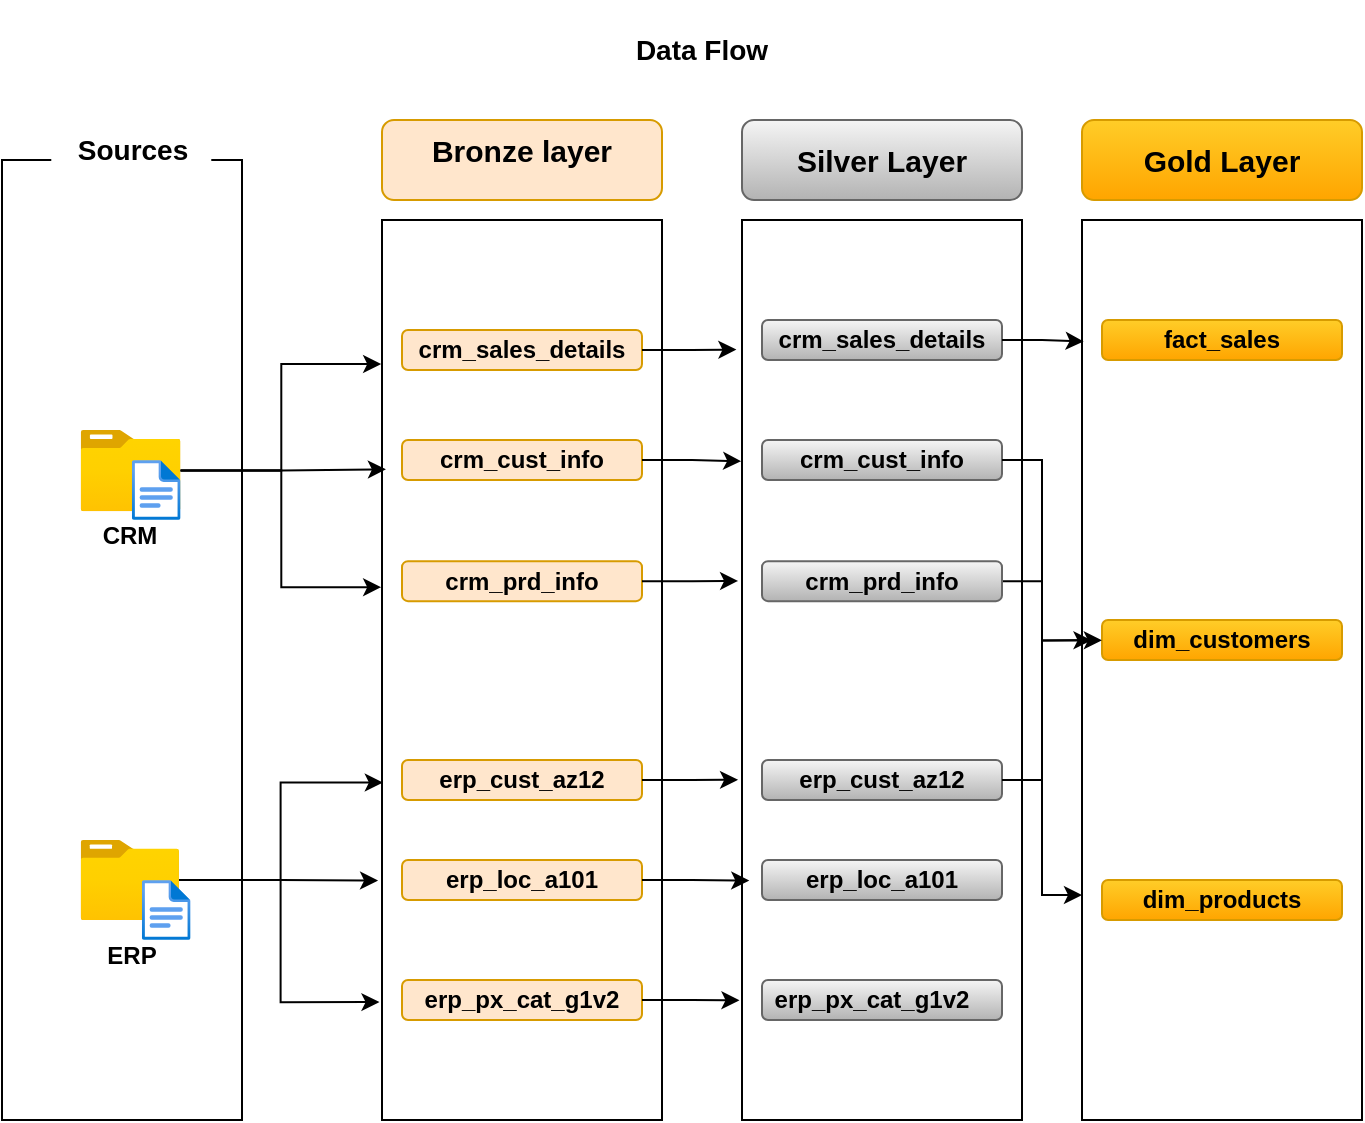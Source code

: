 <mxfile version="28.0.6">
  <diagram name="Page-1" id="IRP7fcskdjtLhyDf07wi">
    <mxGraphModel dx="692" dy="595" grid="1" gridSize="10" guides="1" tooltips="1" connect="1" arrows="1" fold="1" page="1" pageScale="1" pageWidth="850" pageHeight="1100" math="0" shadow="0">
      <root>
        <mxCell id="0" />
        <mxCell id="1" parent="0" />
        <mxCell id="LJ6CT2J7k7fD3QJaMvCB-1" value="" style="rounded=0;whiteSpace=wrap;html=1;fillColor=none;" vertex="1" parent="1">
          <mxGeometry x="20" y="90" width="120" height="480" as="geometry" />
        </mxCell>
        <mxCell id="LJ6CT2J7k7fD3QJaMvCB-2" value="" style="image;aspect=fixed;html=1;points=[];align=center;fontSize=12;image=img/lib/azure2/general/Folder_Blank.svg;" vertex="1" parent="1">
          <mxGeometry x="59.28" y="225" width="50" height="40.58" as="geometry" />
        </mxCell>
        <mxCell id="LJ6CT2J7k7fD3QJaMvCB-3" value="" style="image;aspect=fixed;html=1;points=[];align=center;fontSize=12;image=img/lib/azure2/general/File.svg;" vertex="1" parent="1">
          <mxGeometry x="84.93" y="240" width="24.35" height="30" as="geometry" />
        </mxCell>
        <mxCell id="LJ6CT2J7k7fD3QJaMvCB-4" value="" style="image;aspect=fixed;html=1;points=[];align=center;fontSize=12;image=img/lib/azure2/general/Folder_Blank.svg;" vertex="1" parent="1">
          <mxGeometry x="59.28" y="430" width="49.28" height="40" as="geometry" />
        </mxCell>
        <mxCell id="LJ6CT2J7k7fD3QJaMvCB-5" value="" style="image;aspect=fixed;html=1;points=[];align=center;fontSize=12;image=img/lib/azure2/general/File.svg;" vertex="1" parent="1">
          <mxGeometry x="89.93" y="450" width="24.35" height="30" as="geometry" />
        </mxCell>
        <mxCell id="LJ6CT2J7k7fD3QJaMvCB-6" value="&lt;b&gt;CRM&lt;/b&gt;&lt;div&gt;&lt;b&gt;&lt;br&gt;&lt;/b&gt;&lt;/div&gt;" style="text;html=1;align=center;verticalAlign=middle;whiteSpace=wrap;rounded=0;" vertex="1" parent="1">
          <mxGeometry x="54.28" y="270" width="60" height="30" as="geometry" />
        </mxCell>
        <mxCell id="LJ6CT2J7k7fD3QJaMvCB-7" value="&lt;b&gt;ERP&lt;/b&gt;&lt;div&gt;&lt;b&gt;&lt;br&gt;&lt;/b&gt;&lt;/div&gt;" style="text;html=1;align=center;verticalAlign=middle;whiteSpace=wrap;rounded=0;" vertex="1" parent="1">
          <mxGeometry x="54.64" y="480" width="60" height="30" as="geometry" />
        </mxCell>
        <mxCell id="LJ6CT2J7k7fD3QJaMvCB-9" value="&lt;b&gt;&lt;font style=&quot;font-size: 14px;&quot;&gt;Sources&lt;/font&gt;&lt;/b&gt;" style="text;html=1;align=center;verticalAlign=middle;resizable=0;points=[];autosize=1;strokeColor=none;fillColor=default;" vertex="1" parent="1">
          <mxGeometry x="44.64" y="70" width="80" height="30" as="geometry" />
        </mxCell>
        <mxCell id="LJ6CT2J7k7fD3QJaMvCB-11" value="" style="rounded=0;whiteSpace=wrap;html=1;fillColor=none;" vertex="1" parent="1">
          <mxGeometry x="210" y="120" width="140" height="450" as="geometry" />
        </mxCell>
        <mxCell id="LJ6CT2J7k7fD3QJaMvCB-12" value="" style="rounded=1;whiteSpace=wrap;html=1;fillColor=#ffe6cc;strokeColor=#d79b00;" vertex="1" parent="1">
          <mxGeometry x="220" y="175" width="120" height="20" as="geometry" />
        </mxCell>
        <mxCell id="LJ6CT2J7k7fD3QJaMvCB-13" value="" style="rounded=1;whiteSpace=wrap;html=1;fillColor=#ffe6cc;strokeColor=#d79b00;" vertex="1" parent="1">
          <mxGeometry x="220" y="230" width="120" height="20" as="geometry" />
        </mxCell>
        <mxCell id="LJ6CT2J7k7fD3QJaMvCB-14" value="" style="rounded=1;whiteSpace=wrap;html=1;fillColor=#ffe6cc;strokeColor=#d79b00;" vertex="1" parent="1">
          <mxGeometry x="220" y="290.58" width="120" height="20" as="geometry" />
        </mxCell>
        <mxCell id="LJ6CT2J7k7fD3QJaMvCB-15" value="" style="rounded=1;whiteSpace=wrap;html=1;fillColor=#ffe6cc;strokeColor=#d79b00;" vertex="1" parent="1">
          <mxGeometry x="220" y="390" width="120" height="20" as="geometry" />
        </mxCell>
        <mxCell id="LJ6CT2J7k7fD3QJaMvCB-16" value="" style="rounded=1;whiteSpace=wrap;html=1;fillColor=#ffe6cc;strokeColor=#d79b00;" vertex="1" parent="1">
          <mxGeometry x="220" y="440" width="120" height="20" as="geometry" />
        </mxCell>
        <mxCell id="LJ6CT2J7k7fD3QJaMvCB-17" value="" style="rounded=1;whiteSpace=wrap;html=1;fillColor=#ffe6cc;strokeColor=#d79b00;" vertex="1" parent="1">
          <mxGeometry x="220" y="500" width="120" height="20" as="geometry" />
        </mxCell>
        <mxCell id="LJ6CT2J7k7fD3QJaMvCB-19" value="" style="rounded=1;whiteSpace=wrap;html=1;fillColor=#ffe6cc;strokeColor=#d79b00;" vertex="1" parent="1">
          <mxGeometry x="210" y="70" width="140" height="40" as="geometry" />
        </mxCell>
        <mxCell id="LJ6CT2J7k7fD3QJaMvCB-20" value="&lt;b&gt;&lt;font style=&quot;font-size: 15px;&quot;&gt;Bronze layer&lt;/font&gt;&lt;/b&gt;" style="text;html=1;align=center;verticalAlign=middle;whiteSpace=wrap;rounded=0;" vertex="1" parent="1">
          <mxGeometry x="220" y="70" width="120" height="30" as="geometry" />
        </mxCell>
        <mxCell id="LJ6CT2J7k7fD3QJaMvCB-21" value="&lt;b&gt;crm_sales_details&lt;/b&gt;" style="text;html=1;align=center;verticalAlign=middle;whiteSpace=wrap;rounded=0;" vertex="1" parent="1">
          <mxGeometry x="250" y="170" width="60" height="30" as="geometry" />
        </mxCell>
        <mxCell id="LJ6CT2J7k7fD3QJaMvCB-22" value="&lt;b&gt;crm_cust_info&lt;/b&gt;" style="text;html=1;align=center;verticalAlign=middle;whiteSpace=wrap;rounded=0;" vertex="1" parent="1">
          <mxGeometry x="250" y="225" width="60" height="30" as="geometry" />
        </mxCell>
        <mxCell id="LJ6CT2J7k7fD3QJaMvCB-23" value="&lt;b&gt;crm_prd_info&lt;/b&gt;" style="text;html=1;align=center;verticalAlign=middle;whiteSpace=wrap;rounded=0;" vertex="1" parent="1">
          <mxGeometry x="250" y="285.58" width="60" height="30" as="geometry" />
        </mxCell>
        <mxCell id="LJ6CT2J7k7fD3QJaMvCB-24" value="&lt;b&gt;erp_cust_az12&lt;/b&gt;" style="text;html=1;align=center;verticalAlign=middle;whiteSpace=wrap;rounded=0;" vertex="1" parent="1">
          <mxGeometry x="250" y="385" width="60" height="30" as="geometry" />
        </mxCell>
        <mxCell id="LJ6CT2J7k7fD3QJaMvCB-26" value="&lt;b&gt;erp_loc_a101&lt;/b&gt;" style="text;html=1;align=center;verticalAlign=middle;whiteSpace=wrap;rounded=0;" vertex="1" parent="1">
          <mxGeometry x="250" y="435" width="60" height="30" as="geometry" />
        </mxCell>
        <mxCell id="LJ6CT2J7k7fD3QJaMvCB-27" value="&lt;b&gt;erp_px_cat_g1v2&lt;/b&gt;" style="text;html=1;align=center;verticalAlign=middle;whiteSpace=wrap;rounded=0;" vertex="1" parent="1">
          <mxGeometry x="250" y="495" width="60" height="30" as="geometry" />
        </mxCell>
        <mxCell id="LJ6CT2J7k7fD3QJaMvCB-33" style="edgeStyle=orthogonalEdgeStyle;rounded=0;orthogonalLoop=1;jettySize=auto;html=1;entryX=-0.003;entryY=0.16;entryDx=0;entryDy=0;entryPerimeter=0;" edge="1" parent="1" source="LJ6CT2J7k7fD3QJaMvCB-2" target="LJ6CT2J7k7fD3QJaMvCB-11">
          <mxGeometry relative="1" as="geometry" />
        </mxCell>
        <mxCell id="LJ6CT2J7k7fD3QJaMvCB-34" style="edgeStyle=orthogonalEdgeStyle;rounded=0;orthogonalLoop=1;jettySize=auto;html=1;entryX=0.014;entryY=0.277;entryDx=0;entryDy=0;entryPerimeter=0;" edge="1" parent="1" source="LJ6CT2J7k7fD3QJaMvCB-2" target="LJ6CT2J7k7fD3QJaMvCB-11">
          <mxGeometry relative="1" as="geometry" />
        </mxCell>
        <mxCell id="LJ6CT2J7k7fD3QJaMvCB-35" style="edgeStyle=orthogonalEdgeStyle;rounded=0;orthogonalLoop=1;jettySize=auto;html=1;entryX=-0.003;entryY=0.408;entryDx=0;entryDy=0;entryPerimeter=0;" edge="1" parent="1" source="LJ6CT2J7k7fD3QJaMvCB-2" target="LJ6CT2J7k7fD3QJaMvCB-11">
          <mxGeometry relative="1" as="geometry" />
        </mxCell>
        <mxCell id="LJ6CT2J7k7fD3QJaMvCB-36" style="edgeStyle=orthogonalEdgeStyle;rounded=0;orthogonalLoop=1;jettySize=auto;html=1;entryX=0.003;entryY=0.625;entryDx=0;entryDy=0;entryPerimeter=0;" edge="1" parent="1" source="LJ6CT2J7k7fD3QJaMvCB-4" target="LJ6CT2J7k7fD3QJaMvCB-11">
          <mxGeometry relative="1" as="geometry" />
        </mxCell>
        <mxCell id="LJ6CT2J7k7fD3QJaMvCB-37" style="edgeStyle=orthogonalEdgeStyle;rounded=0;orthogonalLoop=1;jettySize=auto;html=1;entryX=-0.014;entryY=0.734;entryDx=0;entryDy=0;entryPerimeter=0;" edge="1" parent="1" source="LJ6CT2J7k7fD3QJaMvCB-4" target="LJ6CT2J7k7fD3QJaMvCB-11">
          <mxGeometry relative="1" as="geometry" />
        </mxCell>
        <mxCell id="LJ6CT2J7k7fD3QJaMvCB-38" style="edgeStyle=orthogonalEdgeStyle;rounded=0;orthogonalLoop=1;jettySize=auto;html=1;entryX=-0.009;entryY=0.869;entryDx=0;entryDy=0;entryPerimeter=0;" edge="1" parent="1" source="LJ6CT2J7k7fD3QJaMvCB-4" target="LJ6CT2J7k7fD3QJaMvCB-11">
          <mxGeometry relative="1" as="geometry" />
        </mxCell>
        <mxCell id="LJ6CT2J7k7fD3QJaMvCB-39" value="" style="rounded=0;whiteSpace=wrap;html=1;fillColor=none;" vertex="1" parent="1">
          <mxGeometry x="390" y="120" width="140" height="450" as="geometry" />
        </mxCell>
        <mxCell id="LJ6CT2J7k7fD3QJaMvCB-40" value="" style="rounded=0;whiteSpace=wrap;html=1;fillColor=none;" vertex="1" parent="1">
          <mxGeometry x="560" y="120" width="140" height="450" as="geometry" />
        </mxCell>
        <mxCell id="LJ6CT2J7k7fD3QJaMvCB-44" value="" style="rounded=1;whiteSpace=wrap;html=1;fillColor=#f5f5f5;strokeColor=#666666;gradientColor=#b3b3b3;" vertex="1" parent="1">
          <mxGeometry x="390" y="70" width="140" height="40" as="geometry" />
        </mxCell>
        <mxCell id="LJ6CT2J7k7fD3QJaMvCB-45" value="" style="rounded=1;whiteSpace=wrap;html=1;fillColor=#ffcd28;strokeColor=#d79b00;gradientColor=#ffa500;" vertex="1" parent="1">
          <mxGeometry x="560" y="70" width="140" height="40" as="geometry" />
        </mxCell>
        <mxCell id="LJ6CT2J7k7fD3QJaMvCB-46" value="&lt;span style=&quot;font-size: 15px;&quot;&gt;&lt;b&gt;Silver Layer&lt;/b&gt;&lt;/span&gt;" style="text;html=1;align=center;verticalAlign=middle;whiteSpace=wrap;rounded=0;" vertex="1" parent="1">
          <mxGeometry x="400" y="75" width="120" height="30" as="geometry" />
        </mxCell>
        <mxCell id="LJ6CT2J7k7fD3QJaMvCB-47" value="&lt;span style=&quot;font-size: 15px;&quot;&gt;&lt;b&gt;Gold Layer&lt;/b&gt;&lt;/span&gt;" style="text;html=1;align=center;verticalAlign=middle;whiteSpace=wrap;rounded=0;" vertex="1" parent="1">
          <mxGeometry x="570" y="75" width="120" height="30" as="geometry" />
        </mxCell>
        <mxCell id="LJ6CT2J7k7fD3QJaMvCB-48" value="" style="rounded=1;whiteSpace=wrap;html=1;fillColor=#f5f5f5;strokeColor=#666666;gradientColor=#b3b3b3;" vertex="1" parent="1">
          <mxGeometry x="400" y="170" width="120" height="20" as="geometry" />
        </mxCell>
        <mxCell id="LJ6CT2J7k7fD3QJaMvCB-49" value="" style="rounded=1;whiteSpace=wrap;html=1;fillColor=#f5f5f5;strokeColor=#666666;gradientColor=#b3b3b3;" vertex="1" parent="1">
          <mxGeometry x="400" y="230" width="120" height="20" as="geometry" />
        </mxCell>
        <mxCell id="LJ6CT2J7k7fD3QJaMvCB-79" style="edgeStyle=orthogonalEdgeStyle;rounded=0;orthogonalLoop=1;jettySize=auto;html=1;entryX=0;entryY=0.75;entryDx=0;entryDy=0;" edge="1" parent="1" source="LJ6CT2J7k7fD3QJaMvCB-50" target="LJ6CT2J7k7fD3QJaMvCB-40">
          <mxGeometry relative="1" as="geometry" />
        </mxCell>
        <mxCell id="LJ6CT2J7k7fD3QJaMvCB-50" value="" style="rounded=1;whiteSpace=wrap;html=1;fillColor=#f5f5f5;strokeColor=#666666;gradientColor=#b3b3b3;" vertex="1" parent="1">
          <mxGeometry x="400" y="290.58" width="120" height="20" as="geometry" />
        </mxCell>
        <mxCell id="LJ6CT2J7k7fD3QJaMvCB-51" value="" style="rounded=1;whiteSpace=wrap;html=1;fillColor=#f5f5f5;strokeColor=#666666;gradientColor=#b3b3b3;" vertex="1" parent="1">
          <mxGeometry x="400" y="440" width="120" height="20" as="geometry" />
        </mxCell>
        <mxCell id="LJ6CT2J7k7fD3QJaMvCB-52" value="" style="rounded=1;whiteSpace=wrap;html=1;fillColor=#f5f5f5;strokeColor=#666666;gradientColor=#b3b3b3;" vertex="1" parent="1">
          <mxGeometry x="400" y="500" width="120" height="20" as="geometry" />
        </mxCell>
        <mxCell id="LJ6CT2J7k7fD3QJaMvCB-53" value="" style="rounded=1;whiteSpace=wrap;html=1;fillColor=#f5f5f5;strokeColor=#666666;gradientColor=#b3b3b3;" vertex="1" parent="1">
          <mxGeometry x="400" y="390" width="120" height="20" as="geometry" />
        </mxCell>
        <mxCell id="LJ6CT2J7k7fD3QJaMvCB-55" value="" style="rounded=1;whiteSpace=wrap;html=1;fillColor=#ffcd28;strokeColor=#d79b00;gradientColor=#ffa500;" vertex="1" parent="1">
          <mxGeometry x="570" y="170" width="120" height="20" as="geometry" />
        </mxCell>
        <mxCell id="LJ6CT2J7k7fD3QJaMvCB-56" value="" style="rounded=1;whiteSpace=wrap;html=1;fillColor=#ffcd28;strokeColor=#d79b00;gradientColor=#ffa500;" vertex="1" parent="1">
          <mxGeometry x="570" y="320" width="120" height="20" as="geometry" />
        </mxCell>
        <mxCell id="LJ6CT2J7k7fD3QJaMvCB-57" value="" style="rounded=1;whiteSpace=wrap;html=1;fillColor=#ffcd28;strokeColor=#d79b00;gradientColor=#ffa500;" vertex="1" parent="1">
          <mxGeometry x="570" y="450" width="120" height="20" as="geometry" />
        </mxCell>
        <mxCell id="LJ6CT2J7k7fD3QJaMvCB-59" value="&lt;b&gt;crm_sales_details&lt;/b&gt;" style="text;html=1;align=center;verticalAlign=middle;whiteSpace=wrap;rounded=0;" vertex="1" parent="1">
          <mxGeometry x="430" y="165" width="60" height="30" as="geometry" />
        </mxCell>
        <mxCell id="LJ6CT2J7k7fD3QJaMvCB-60" value="&lt;b&gt;crm_cust_info&lt;/b&gt;" style="text;html=1;align=center;verticalAlign=middle;whiteSpace=wrap;rounded=0;" vertex="1" parent="1">
          <mxGeometry x="430" y="225" width="60" height="30" as="geometry" />
        </mxCell>
        <mxCell id="LJ6CT2J7k7fD3QJaMvCB-61" value="&lt;b&gt;crm_prd_info&lt;/b&gt;" style="text;html=1;align=center;verticalAlign=middle;whiteSpace=wrap;rounded=0;" vertex="1" parent="1">
          <mxGeometry x="430" y="285.58" width="60" height="30" as="geometry" />
        </mxCell>
        <mxCell id="LJ6CT2J7k7fD3QJaMvCB-62" value="&lt;b&gt;erp_cust_az12&lt;/b&gt;" style="text;html=1;align=center;verticalAlign=middle;whiteSpace=wrap;rounded=0;" vertex="1" parent="1">
          <mxGeometry x="430" y="385" width="60" height="30" as="geometry" />
        </mxCell>
        <mxCell id="LJ6CT2J7k7fD3QJaMvCB-63" value="&lt;b&gt;erp_loc_a101&lt;/b&gt;" style="text;html=1;align=center;verticalAlign=middle;whiteSpace=wrap;rounded=0;" vertex="1" parent="1">
          <mxGeometry x="430" y="435" width="60" height="30" as="geometry" />
        </mxCell>
        <mxCell id="LJ6CT2J7k7fD3QJaMvCB-64" value="&lt;b&gt;erp_px_cat_g1v2&lt;/b&gt;" style="text;html=1;align=center;verticalAlign=middle;whiteSpace=wrap;rounded=0;" vertex="1" parent="1">
          <mxGeometry x="425" y="495" width="60" height="30" as="geometry" />
        </mxCell>
        <mxCell id="LJ6CT2J7k7fD3QJaMvCB-67" style="edgeStyle=orthogonalEdgeStyle;rounded=0;orthogonalLoop=1;jettySize=auto;html=1;entryX=-0.02;entryY=0.144;entryDx=0;entryDy=0;entryPerimeter=0;" edge="1" parent="1" source="LJ6CT2J7k7fD3QJaMvCB-12" target="LJ6CT2J7k7fD3QJaMvCB-39">
          <mxGeometry relative="1" as="geometry" />
        </mxCell>
        <mxCell id="LJ6CT2J7k7fD3QJaMvCB-68" style="edgeStyle=orthogonalEdgeStyle;rounded=0;orthogonalLoop=1;jettySize=auto;html=1;entryX=-0.003;entryY=0.268;entryDx=0;entryDy=0;entryPerimeter=0;" edge="1" parent="1" source="LJ6CT2J7k7fD3QJaMvCB-13" target="LJ6CT2J7k7fD3QJaMvCB-39">
          <mxGeometry relative="1" as="geometry" />
        </mxCell>
        <mxCell id="LJ6CT2J7k7fD3QJaMvCB-69" style="edgeStyle=orthogonalEdgeStyle;rounded=0;orthogonalLoop=1;jettySize=auto;html=1;entryX=-0.014;entryY=0.401;entryDx=0;entryDy=0;entryPerimeter=0;" edge="1" parent="1" source="LJ6CT2J7k7fD3QJaMvCB-14" target="LJ6CT2J7k7fD3QJaMvCB-39">
          <mxGeometry relative="1" as="geometry" />
        </mxCell>
        <mxCell id="LJ6CT2J7k7fD3QJaMvCB-70" style="edgeStyle=orthogonalEdgeStyle;rounded=0;orthogonalLoop=1;jettySize=auto;html=1;entryX=-0.014;entryY=0.622;entryDx=0;entryDy=0;entryPerimeter=0;" edge="1" parent="1" source="LJ6CT2J7k7fD3QJaMvCB-15" target="LJ6CT2J7k7fD3QJaMvCB-39">
          <mxGeometry relative="1" as="geometry" />
        </mxCell>
        <mxCell id="LJ6CT2J7k7fD3QJaMvCB-71" style="edgeStyle=orthogonalEdgeStyle;rounded=0;orthogonalLoop=1;jettySize=auto;html=1;entryX=0.026;entryY=0.734;entryDx=0;entryDy=0;entryPerimeter=0;" edge="1" parent="1" source="LJ6CT2J7k7fD3QJaMvCB-16" target="LJ6CT2J7k7fD3QJaMvCB-39">
          <mxGeometry relative="1" as="geometry" />
        </mxCell>
        <mxCell id="LJ6CT2J7k7fD3QJaMvCB-72" style="edgeStyle=orthogonalEdgeStyle;rounded=0;orthogonalLoop=1;jettySize=auto;html=1;entryX=-0.009;entryY=0.867;entryDx=0;entryDy=0;entryPerimeter=0;" edge="1" parent="1" source="LJ6CT2J7k7fD3QJaMvCB-17" target="LJ6CT2J7k7fD3QJaMvCB-39">
          <mxGeometry relative="1" as="geometry" />
        </mxCell>
        <mxCell id="LJ6CT2J7k7fD3QJaMvCB-73" value="&lt;b&gt;fact_sales&lt;/b&gt;" style="text;html=1;align=center;verticalAlign=middle;whiteSpace=wrap;rounded=0;" vertex="1" parent="1">
          <mxGeometry x="600" y="165" width="60" height="30" as="geometry" />
        </mxCell>
        <mxCell id="LJ6CT2J7k7fD3QJaMvCB-74" value="&lt;b&gt;dim_customers&lt;/b&gt;" style="text;html=1;align=center;verticalAlign=middle;whiteSpace=wrap;rounded=0;" vertex="1" parent="1">
          <mxGeometry x="600" y="315" width="60" height="30" as="geometry" />
        </mxCell>
        <mxCell id="LJ6CT2J7k7fD3QJaMvCB-75" value="&lt;b&gt;dim_products&lt;/b&gt;" style="text;html=1;align=center;verticalAlign=middle;whiteSpace=wrap;rounded=0;" vertex="1" parent="1">
          <mxGeometry x="600" y="445" width="60" height="30" as="geometry" />
        </mxCell>
        <mxCell id="LJ6CT2J7k7fD3QJaMvCB-77" style="edgeStyle=orthogonalEdgeStyle;rounded=0;orthogonalLoop=1;jettySize=auto;html=1;entryX=0.006;entryY=0.135;entryDx=0;entryDy=0;entryPerimeter=0;" edge="1" parent="1" source="LJ6CT2J7k7fD3QJaMvCB-48" target="LJ6CT2J7k7fD3QJaMvCB-40">
          <mxGeometry relative="1" as="geometry" />
        </mxCell>
        <mxCell id="LJ6CT2J7k7fD3QJaMvCB-78" style="edgeStyle=orthogonalEdgeStyle;rounded=0;orthogonalLoop=1;jettySize=auto;html=1;entryX=0.071;entryY=0.467;entryDx=0;entryDy=0;entryPerimeter=0;" edge="1" parent="1" source="LJ6CT2J7k7fD3QJaMvCB-49" target="LJ6CT2J7k7fD3QJaMvCB-40">
          <mxGeometry relative="1" as="geometry" />
        </mxCell>
        <mxCell id="LJ6CT2J7k7fD3QJaMvCB-80" style="edgeStyle=orthogonalEdgeStyle;rounded=0;orthogonalLoop=1;jettySize=auto;html=1;entryX=0.034;entryY=0.467;entryDx=0;entryDy=0;entryPerimeter=0;" edge="1" parent="1" source="LJ6CT2J7k7fD3QJaMvCB-53" target="LJ6CT2J7k7fD3QJaMvCB-40">
          <mxGeometry relative="1" as="geometry" />
        </mxCell>
        <mxCell id="LJ6CT2J7k7fD3QJaMvCB-81" value="&lt;b&gt;&lt;font style=&quot;font-size: 14px;&quot;&gt;Data Flow&lt;/font&gt;&lt;/b&gt;" style="text;html=1;align=center;verticalAlign=middle;whiteSpace=wrap;rounded=0;" vertex="1" parent="1">
          <mxGeometry x="260" y="10" width="220" height="50" as="geometry" />
        </mxCell>
      </root>
    </mxGraphModel>
  </diagram>
</mxfile>
